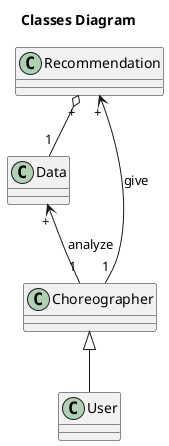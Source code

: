 @startuml
title Classes Diagram

Class User
Class Choreographer
Class Data
Class Recommendation

Choreographer <|-- User
Choreographer"1" -up-> "+"Recommendation : give
Choreographer"1" -up-> "+"Data : analyze
Recommendation"+" o-- "1"Data
@enduml

